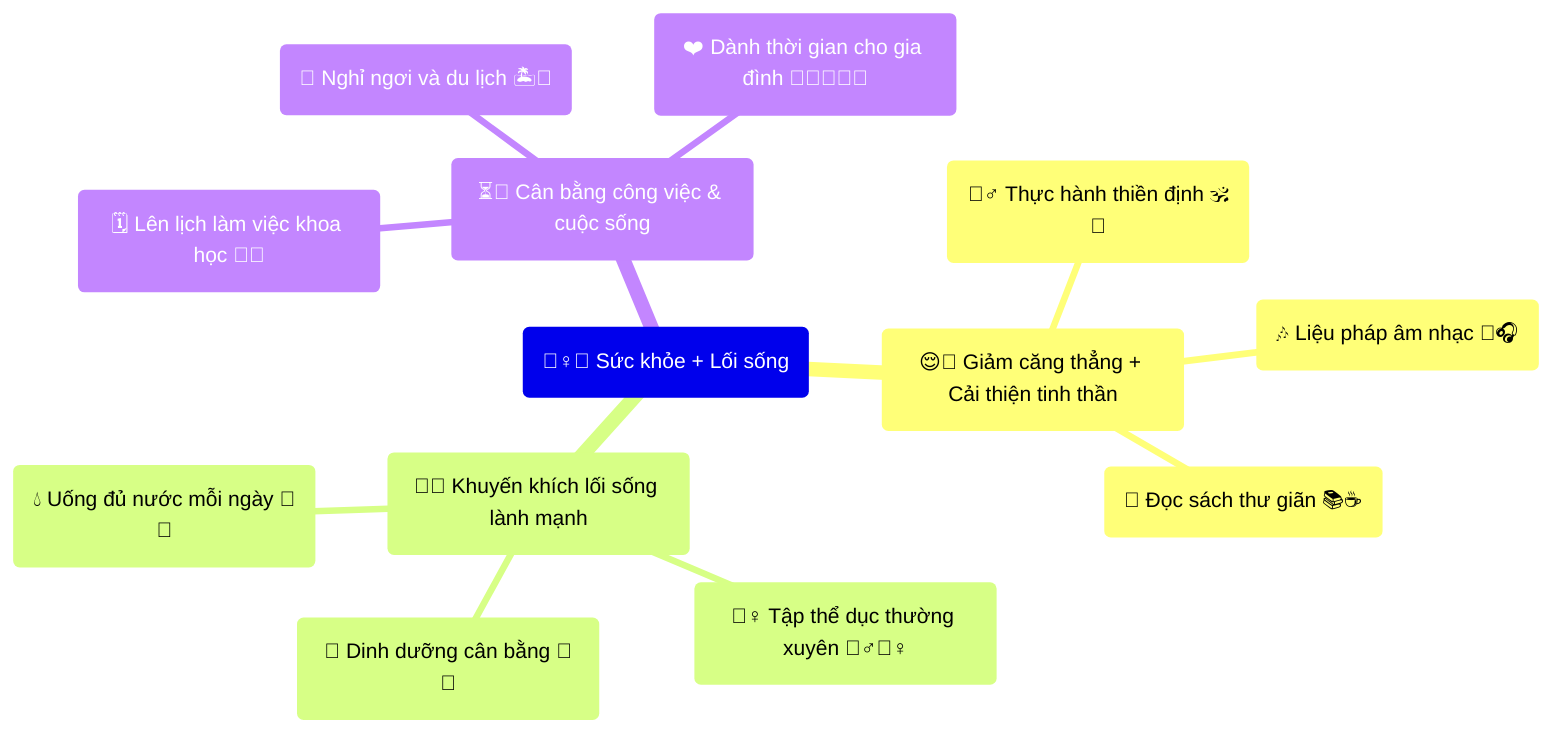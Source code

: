 mindmap
  root(🧘‍♀️💚 Sức khỏe + Lối sống)

    subgoal1(😌🧠 Giảm căng thẳng + Cải thiện tinh thần)
      subgoal1a(🧘‍♂️ Thực hành thiền định 🕉️🌿)
      subgoal1b(🎶 Liệu pháp âm nhạc 🎵🎧)
      subgoal1c(📖 Đọc sách thư giãn 📚☕)

    subgoal2(🥗🌼 Khuyến khích lối sống lành mạnh)
      subgoal2a(🥦 Dinh dưỡng cân bằng 🍎🥩)
      subgoal2b(🏃‍♀️ Tập thể dục thường xuyên 🏋️‍♂️🧗‍♀️)
      subgoal2c(💧 Uống đủ nước mỗi ngày 🚰🍋)

    subgoal3(⏳🌟 Cân bằng công việc & cuộc sống)
      subgoal3a(🗓️ Lên lịch làm việc khoa học 📅✅)
      subgoal3b(🌴 Nghỉ ngơi và du lịch 🏝️🛫)
      subgoal3c(❤️ Dành thời gian cho gia đình 👨‍👩‍👧‍👦💬)